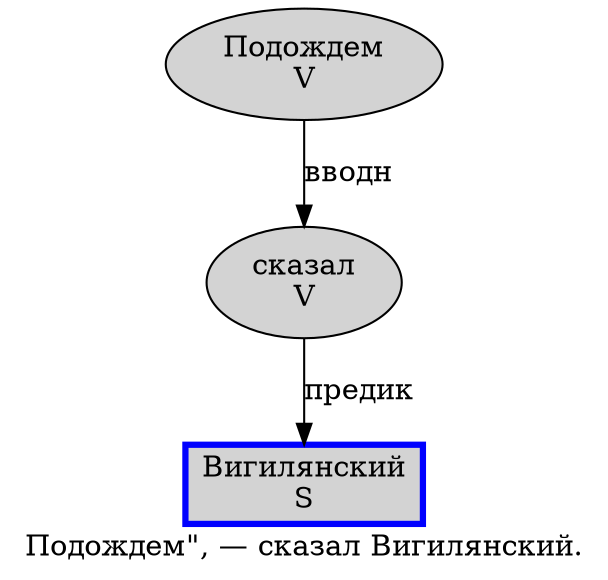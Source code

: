 digraph SENTENCE_989 {
	graph [label="Подождем\", — сказал Вигилянский."]
	node [style=filled]
		0 [label="Подождем
V" color="" fillcolor=lightgray penwidth=1 shape=ellipse]
		4 [label="сказал
V" color="" fillcolor=lightgray penwidth=1 shape=ellipse]
		5 [label="Вигилянский
S" color=blue fillcolor=lightgray penwidth=3 shape=box]
			0 -> 4 [label="вводн"]
			4 -> 5 [label="предик"]
}